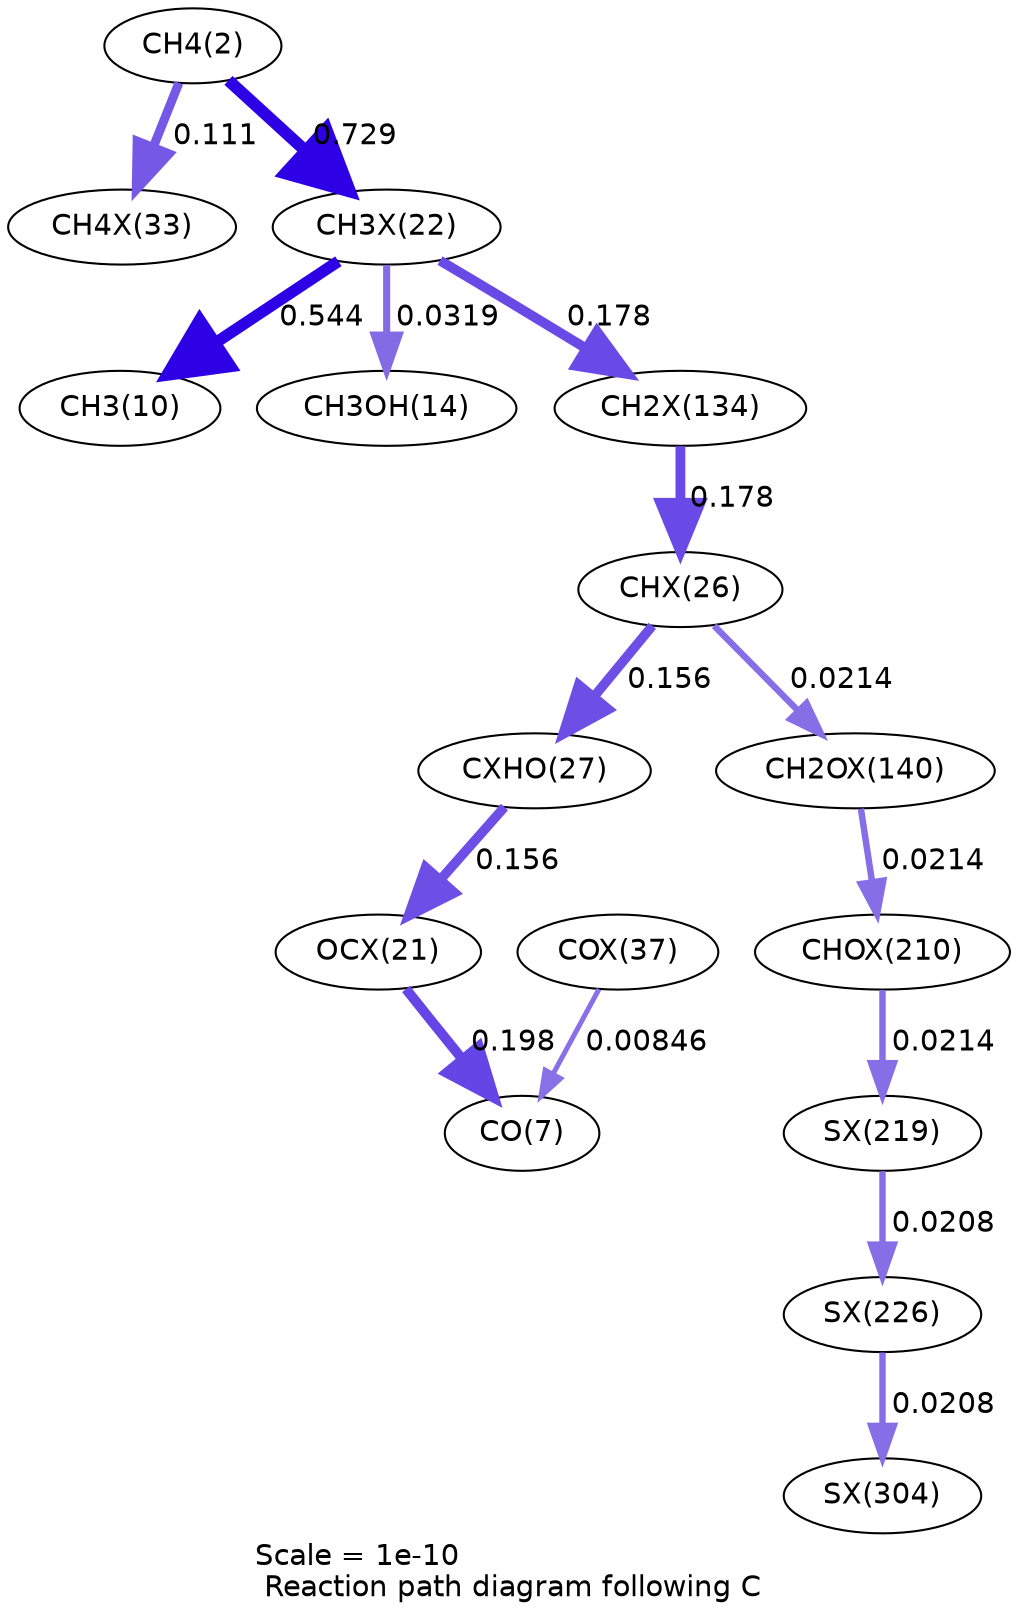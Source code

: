 digraph reaction_paths {
center=1;
s4 -> s40[fontname="Helvetica", penwidth=4.34, arrowsize=2.17, color="0.7, 0.611, 0.9"
, label=" 0.111"];
s4 -> s36[fontname="Helvetica", penwidth=5.76, arrowsize=2.88, color="0.7, 1.23, 0.9"
, label=" 0.729"];
s36 -> s12[fontname="Helvetica", penwidth=5.54, arrowsize=2.77, color="0.7, 1.04, 0.9"
, label=" 0.544"];
s36 -> s16[fontname="Helvetica", penwidth=3.4, arrowsize=1.7, color="0.7, 0.532, 0.9"
, label=" 0.0319"];
s36 -> s53[fontname="Helvetica", penwidth=4.7, arrowsize=2.35, color="0.7, 0.678, 0.9"
, label=" 0.178"];
s53 -> s38[fontname="Helvetica", penwidth=4.7, arrowsize=2.35, color="0.7, 0.678, 0.9"
, label=" 0.178"];
s38 -> s39[fontname="Helvetica", penwidth=4.6, arrowsize=2.3, color="0.7, 0.656, 0.9"
, label=" 0.156"];
s38 -> s55[fontname="Helvetica", penwidth=3.1, arrowsize=1.55, color="0.7, 0.521, 0.9"
, label=" 0.0214"];
s39 -> s35[fontname="Helvetica", penwidth=4.6, arrowsize=2.3, color="0.7, 0.656, 0.9"
, label=" 0.156"];
s35 -> s9[fontname="Helvetica", penwidth=4.78, arrowsize=2.39, color="0.7, 0.698, 0.9"
, label=" 0.198"];
s44 -> s9[fontname="Helvetica", penwidth=2.4, arrowsize=1.2, color="0.7, 0.508, 0.9"
, label=" 0.00846"];
s55 -> s58[fontname="Helvetica", penwidth=3.1, arrowsize=1.55, color="0.7, 0.521, 0.9"
, label=" 0.0214"];
s58 -> s60[fontname="Helvetica", penwidth=3.1, arrowsize=1.55, color="0.7, 0.521, 0.9"
, label=" 0.0214"];
s60 -> s61[fontname="Helvetica", penwidth=3.08, arrowsize=1.54, color="0.7, 0.521, 0.9"
, label=" 0.0208"];
s61 -> s65[fontname="Helvetica", penwidth=3.08, arrowsize=1.54, color="0.7, 0.521, 0.9"
, label=" 0.0208"];
s4 [ fontname="Helvetica", label="CH4(2)"];
s9 [ fontname="Helvetica", label="CO(7)"];
s12 [ fontname="Helvetica", label="CH3(10)"];
s16 [ fontname="Helvetica", label="CH3OH(14)"];
s35 [ fontname="Helvetica", label="OCX(21)"];
s36 [ fontname="Helvetica", label="CH3X(22)"];
s38 [ fontname="Helvetica", label="CHX(26)"];
s39 [ fontname="Helvetica", label="CXHO(27)"];
s40 [ fontname="Helvetica", label="CH4X(33)"];
s44 [ fontname="Helvetica", label="COX(37)"];
s53 [ fontname="Helvetica", label="CH2X(134)"];
s55 [ fontname="Helvetica", label="CH2OX(140)"];
s58 [ fontname="Helvetica", label="CHOX(210)"];
s60 [ fontname="Helvetica", label="SX(219)"];
s61 [ fontname="Helvetica", label="SX(226)"];
s65 [ fontname="Helvetica", label="SX(304)"];
 label = "Scale = 1e-10\l Reaction path diagram following C";
 fontname = "Helvetica";
}
